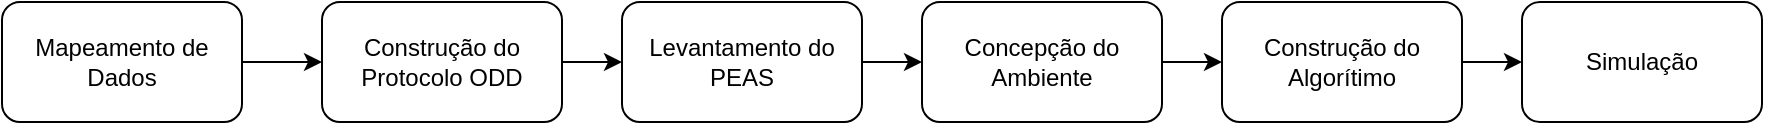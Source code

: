 <mxfile version="14.9.6" type="device"><diagram id="mShboEIC4tuWEJZxYnZZ" name="Page-1"><mxGraphModel dx="1022" dy="568" grid="1" gridSize="10" guides="1" tooltips="1" connect="1" arrows="1" fold="1" page="1" pageScale="1" pageWidth="850" pageHeight="1100" math="0" shadow="0"><root><mxCell id="0"/><mxCell id="1" parent="0"/><mxCell id="d5Iqs653-w43X6VpAgKf-3" value="" style="edgeStyle=orthogonalEdgeStyle;rounded=0;orthogonalLoop=1;jettySize=auto;html=1;" edge="1" parent="1" source="d5Iqs653-w43X6VpAgKf-1" target="d5Iqs653-w43X6VpAgKf-2"><mxGeometry relative="1" as="geometry"/></mxCell><mxCell id="d5Iqs653-w43X6VpAgKf-1" value="Construção do Protocolo ODD" style="rounded=1;whiteSpace=wrap;html=1;" vertex="1" parent="1"><mxGeometry x="390" y="260" width="120" height="60" as="geometry"/></mxCell><mxCell id="d5Iqs653-w43X6VpAgKf-5" value="" style="edgeStyle=orthogonalEdgeStyle;rounded=0;orthogonalLoop=1;jettySize=auto;html=1;" edge="1" parent="1" source="d5Iqs653-w43X6VpAgKf-2" target="d5Iqs653-w43X6VpAgKf-4"><mxGeometry relative="1" as="geometry"/></mxCell><mxCell id="d5Iqs653-w43X6VpAgKf-2" value="Levantamento do PEAS" style="rounded=1;whiteSpace=wrap;html=1;" vertex="1" parent="1"><mxGeometry x="540" y="260" width="120" height="60" as="geometry"/></mxCell><mxCell id="d5Iqs653-w43X6VpAgKf-7" value="" style="edgeStyle=orthogonalEdgeStyle;rounded=0;orthogonalLoop=1;jettySize=auto;html=1;" edge="1" parent="1" source="d5Iqs653-w43X6VpAgKf-4" target="d5Iqs653-w43X6VpAgKf-6"><mxGeometry relative="1" as="geometry"/></mxCell><mxCell id="d5Iqs653-w43X6VpAgKf-4" value="Concepção do Ambiente" style="whiteSpace=wrap;html=1;rounded=1;" vertex="1" parent="1"><mxGeometry x="690" y="260" width="120" height="60" as="geometry"/></mxCell><mxCell id="d5Iqs653-w43X6VpAgKf-9" value="" style="edgeStyle=orthogonalEdgeStyle;rounded=0;orthogonalLoop=1;jettySize=auto;html=1;" edge="1" parent="1" source="d5Iqs653-w43X6VpAgKf-6" target="d5Iqs653-w43X6VpAgKf-8"><mxGeometry relative="1" as="geometry"/></mxCell><mxCell id="d5Iqs653-w43X6VpAgKf-6" value="Construção do Algorítimo" style="whiteSpace=wrap;html=1;rounded=1;" vertex="1" parent="1"><mxGeometry x="840" y="260" width="120" height="60" as="geometry"/></mxCell><mxCell id="d5Iqs653-w43X6VpAgKf-8" value="Simulação" style="whiteSpace=wrap;html=1;rounded=1;" vertex="1" parent="1"><mxGeometry x="990" y="260" width="120" height="60" as="geometry"/></mxCell><mxCell id="d5Iqs653-w43X6VpAgKf-11" value="" style="edgeStyle=orthogonalEdgeStyle;rounded=0;orthogonalLoop=1;jettySize=auto;html=1;" edge="1" parent="1" source="d5Iqs653-w43X6VpAgKf-10" target="d5Iqs653-w43X6VpAgKf-1"><mxGeometry relative="1" as="geometry"/></mxCell><mxCell id="d5Iqs653-w43X6VpAgKf-10" value="Mapeamento de Dados" style="rounded=1;whiteSpace=wrap;html=1;" vertex="1" parent="1"><mxGeometry x="230" y="260" width="120" height="60" as="geometry"/></mxCell></root></mxGraphModel></diagram></mxfile>